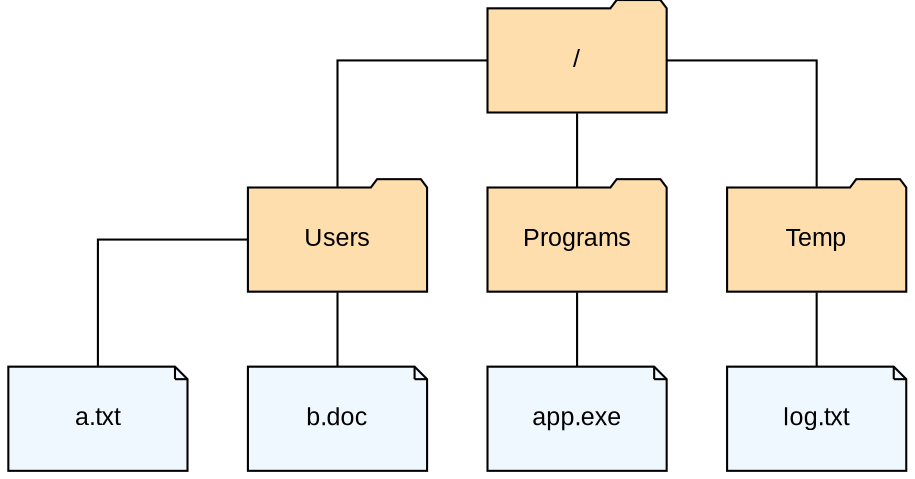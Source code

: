 digraph directory_tree {
    graph [rankdir=TB, splines=ortho, nodesep=0.4, ranksep=0.5, dpi=300];
    node [shape=folder, style="rounded,filled", fillcolor="#ffdead", fontname="Arial", fontsize=12, width=1.2, height=0.7];
    edge [arrowhead=none];

    // Directories
    root [label="/"];
    users [label="Users"];
    programs [label="Programs"];
    temp [label="Temp"];

    // Files (using a different shape)
    node [shape=note, fillcolor="#f0f8ff"];
    a_txt [label="a.txt"];
    b_doc [label="b.doc"];
    app_exe [label="app.exe"];
    log_txt [label="log.txt"];

    // Structure
    root -> users;
    root -> programs;
    root -> temp;

    users -> a_txt;
    users -> b_doc;

    programs -> app_exe;

    temp -> log_txt;
}